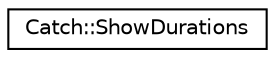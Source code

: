 digraph "Graphical Class Hierarchy"
{
  edge [fontname="Helvetica",fontsize="10",labelfontname="Helvetica",labelfontsize="10"];
  node [fontname="Helvetica",fontsize="10",shape=record];
  rankdir="LR";
  Node1 [label="Catch::ShowDurations",height=0.2,width=0.4,color="black", fillcolor="white", style="filled",URL="$d0/d82/structCatch_1_1ShowDurations.html"];
}
